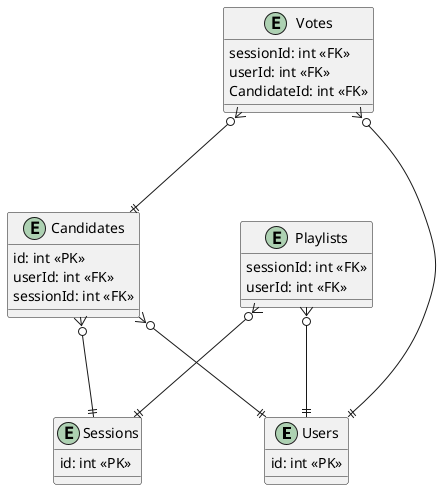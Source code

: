 
@startuml

' skinparam linetype ortho
skinparam nodesep 100
skinparam ranksep 100

entity Users {
    id: int <<PK>>
}

entity Sessions {
    id: int <<PK>>
}

entity Candidates {
    id: int <<PK>>
    userId: int <<FK>>
    sessionId: int <<FK>>
}

Candidates }o--|| Users
Candidates }o--|| Sessions

entity Votes {
    sessionId: int <<FK>>
    userId: int <<FK>>
    CandidateId: int <<FK>>
}

Votes }o--|| Users
Votes }o--|| Candidates

entity Playlists {
    sessionId: int <<FK>>
    userId: int <<FK>>
}

Playlists }o--|| Users
Playlists }o--|| Sessions

@enduml

